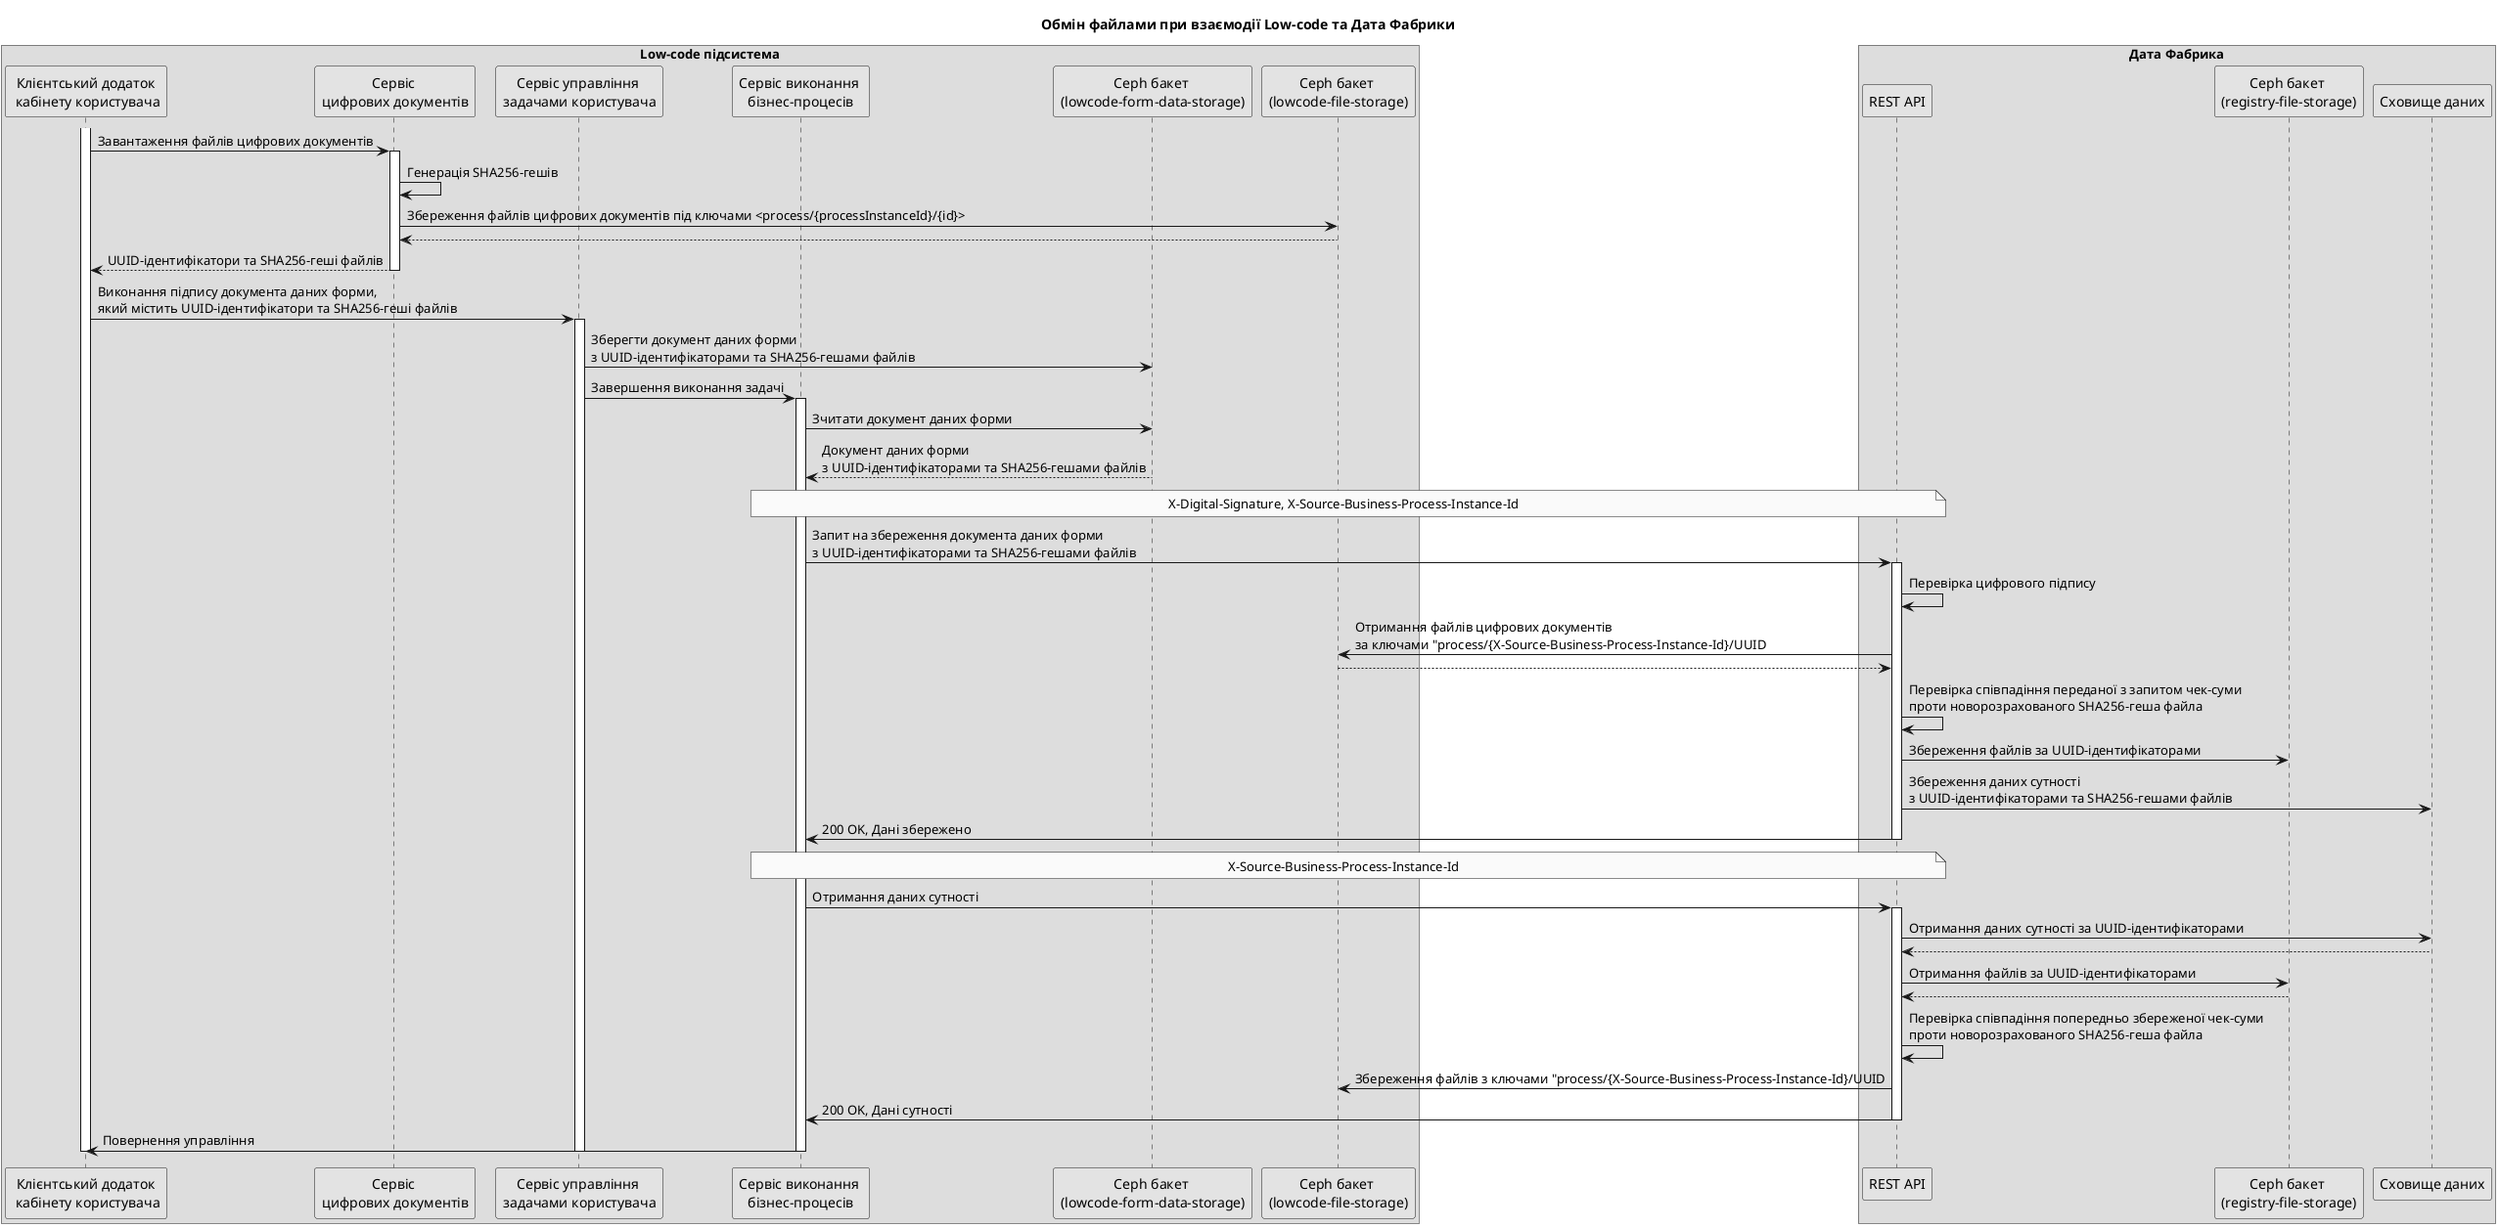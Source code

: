 @startuml
skinparam monochrome true
skinparam responseMessageBelowArrow true

box Low-code підсистема
  participant "Клієнтський додаток\n кабінету користувача" as cabinet
  participant "Сервіс \nцифрових документів" as digital_documents
  participant "Сервіс управління \nзадачами користувача" as user_task_mngmnt
  participant "Сервіс виконання \nбізнес-процесів" as bpms
  participant "Ceph бакет \n(lowcode-form-data-storage)" as lowcode_form_data_ceph
  participant "Ceph бакет \n(lowcode-file-storage)" as lowcode_file_ceph
end box

box Дата Фабрика
  participant "REST API" as data_factory
  participant "Ceph бакет \n(registry-file-storage)" as data_file_ceph
  participant "Сховище даних" as citus
end box

title Обмін файлами при взаємодії Low-code та Дата Фабрики

activate cabinet
  cabinet -> digital_documents: Завантаження файлів цифрових документів
  activate digital_documents
    digital_documents -> digital_documents: Генерація SHA256-гешів
    digital_documents -> lowcode_file_ceph: Збереження файлів цифрових документів під ключами <process/{processInstanceId}/{id}>
    lowcode_file_ceph --> digital_documents:
    digital_documents --> cabinet: UUID-ідентифікатори та SHA256-геші файлів
  deactivate digital_documents

  cabinet -> user_task_mngmnt: Виконання підпису документа даних форми, \nякий містить UUID-ідентифікатори та SHA256-геші файлів
  activate user_task_mngmnt
    user_task_mngmnt -> lowcode_form_data_ceph: Зберегти документ даних форми \nз UUID-ідентифікаторами та SHA256-гешами файлів
    user_task_mngmnt -> bpms: Завершення виконання задачі
    activate bpms
      bpms -> lowcode_form_data_ceph: Зчитати документ даних форми
      lowcode_form_data_ceph --> bpms: Документ даних форми \nз UUID-ідентифікаторами та SHA256-гешами файлів
      note over bpms, data_factory: X-Digital-Signature, X-Source-Business-Process-Instance-Id
      bpms -> data_factory: Запит на збереження документа даних форми \nз UUID-ідентифікаторами та SHA256-гешами файлів
      activate data_factory
        data_factory -> data_factory: Перевірка цифрового підпису
        data_factory -> lowcode_file_ceph: Отримання файлів цифрових документів \nза ключами "process/{X-Source-Business-Process-Instance-Id}/UUID
        lowcode_file_ceph --> data_factory
        data_factory -> data_factory: Перевірка співпадіння переданої з запитом чек-суми \nпроти новорозрахованого SHA256-геша файла
        data_factory -> data_file_ceph: Збереження файлів за UUID-ідентифікаторами
        data_factory -> citus: Збереження даних сутності \nз UUID-ідентифікаторами та SHA256-гешами файлів
        data_factory -> bpms: 200 OK, Дані збережено
      deactivate data_factory

      note over bpms, data_factory: X-Source-Business-Process-Instance-Id
      bpms -> data_factory: Отримання даних сутності
      activate data_factory
        data_factory -> citus: Отримання даних сутності за UUID-ідентифікаторами
        citus --> data_factory
        data_factory -> data_file_ceph: Отримання файлів за UUID-ідентифікаторами
        data_file_ceph --> data_factory
        data_factory -> data_factory: Перевірка співпадіння попередньо збереженої чек-суми \nпроти новорозрахованого SHA256-геша файла
        data_factory -> lowcode_file_ceph: Збереження файлів з ключами "process/{X-Source-Business-Process-Instance-Id}/UUID
        data_factory -> bpms: 200 OK, Дані сутності
      deactivate data_factory
      bpms -> cabinet: Повернення управління
    deactivate bpms
  deactivate user_task_mngmnt
deactivate cabinet

@enduml
